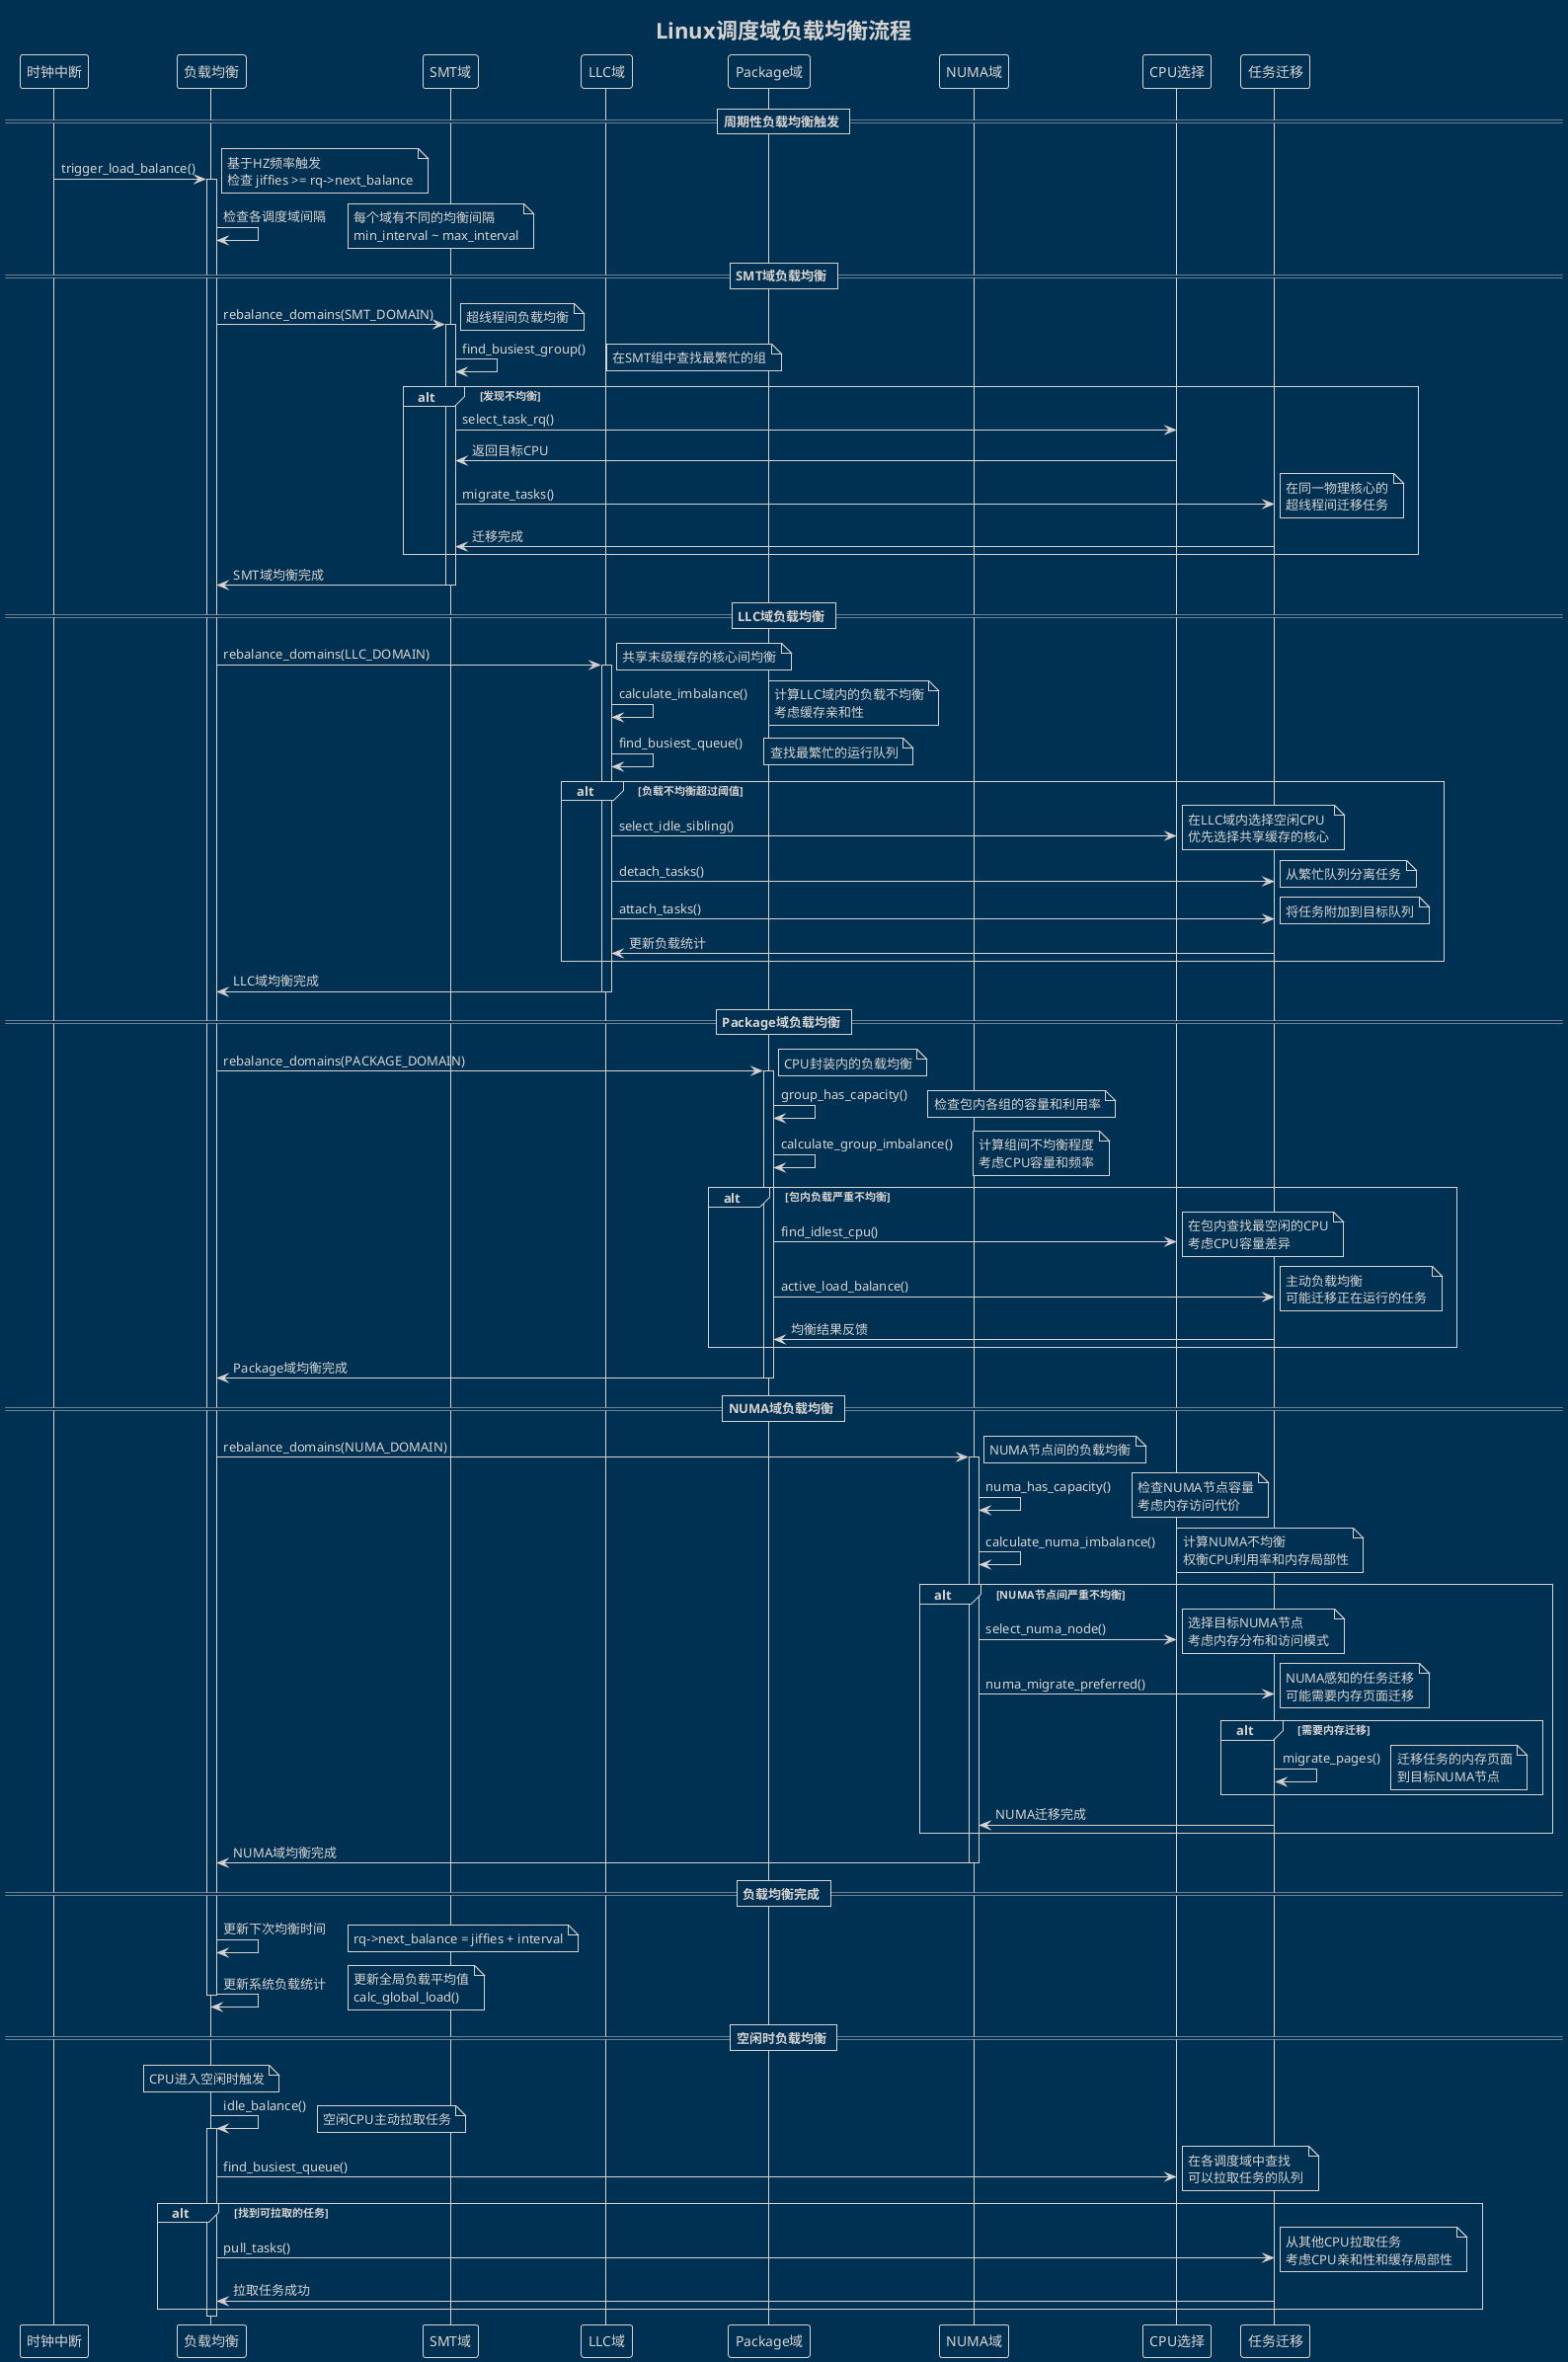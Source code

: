 @startuml 调度域负载均衡时序图
!theme blueprint
title Linux调度域负载均衡流程

participant "时钟中断" as Timer
participant "负载均衡" as LoadBalance
participant "SMT域" as SMT
participant "LLC域" as LLC  
participant "Package域" as Package
participant "NUMA域" as NUMA
participant "CPU选择" as CPUSelect
participant "任务迁移" as Migration

== 周期性负载均衡触发 ==

Timer -> LoadBalance: trigger_load_balance()
activate LoadBalance
note right: 基于HZ频率触发\n检查 jiffies >= rq->next_balance

LoadBalance -> LoadBalance: 检查各调度域间隔
note right: 每个域有不同的均衡间隔\nmin_interval ~ max_interval

== SMT域负载均衡 ==

LoadBalance -> SMT: rebalance_domains(SMT_DOMAIN)
activate SMT
note right: 超线程间负载均衡

SMT -> SMT: find_busiest_group()
note right: 在SMT组中查找最繁忙的组

alt 发现不均衡
    SMT -> CPUSelect: select_task_rq()
    CPUSelect -> SMT: 返回目标CPU
    
    SMT -> Migration: migrate_tasks()
    note right: 在同一物理核心的\n超线程间迁移任务
    
    Migration -> SMT: 迁移完成
end

SMT -> LoadBalance: SMT域均衡完成
deactivate SMT

== LLC域负载均衡 ==

LoadBalance -> LLC: rebalance_domains(LLC_DOMAIN)
activate LLC
note right: 共享末级缓存的核心间均衡

LLC -> LLC: calculate_imbalance()
note right: 计算LLC域内的负载不均衡\n考虑缓存亲和性

LLC -> LLC: find_busiest_queue()
note right: 查找最繁忙的运行队列

alt 负载不均衡超过阈值
    LLC -> CPUSelect: select_idle_sibling()
    note right: 在LLC域内选择空闲CPU\n优先选择共享缓存的核心
    
    LLC -> Migration: detach_tasks()
    note right: 从繁忙队列分离任务
    
    LLC -> Migration: attach_tasks()
    note right: 将任务附加到目标队列
    
    Migration -> LLC: 更新负载统计
end

LLC -> LoadBalance: LLC域均衡完成
deactivate LLC

== Package域负载均衡 ==

LoadBalance -> Package: rebalance_domains(PACKAGE_DOMAIN)
activate Package
note right: CPU封装内的负载均衡

Package -> Package: group_has_capacity()
note right: 检查包内各组的容量和利用率

Package -> Package: calculate_group_imbalance()
note right: 计算组间不均衡程度\n考虑CPU容量和频率

alt 包内负载严重不均衡
    Package -> CPUSelect: find_idlest_cpu()
    note right: 在包内查找最空闲的CPU\n考虑CPU容量差异
    
    Package -> Migration: active_load_balance()
    note right: 主动负载均衡\n可能迁移正在运行的任务
    
    Migration -> Package: 均衡结果反馈
end

Package -> LoadBalance: Package域均衡完成
deactivate Package

== NUMA域负载均衡 ==

LoadBalance -> NUMA: rebalance_domains(NUMA_DOMAIN)
activate NUMA
note right: NUMA节点间的负载均衡

NUMA -> NUMA: numa_has_capacity()
note right: 检查NUMA节点容量\n考虑内存访问代价

NUMA -> NUMA: calculate_numa_imbalance()
note right: 计算NUMA不均衡\n权衡CPU利用率和内存局部性

alt NUMA节点间严重不均衡
    NUMA -> CPUSelect: select_numa_node()
    note right: 选择目标NUMA节点\n考虑内存分布和访问模式
    
    NUMA -> Migration: numa_migrate_preferred()
    note right: NUMA感知的任务迁移\n可能需要内存页面迁移
    
    alt 需要内存迁移
        Migration -> Migration: migrate_pages()
        note right: 迁移任务的内存页面\n到目标NUMA节点
    end
    
    Migration -> NUMA: NUMA迁移完成
end

NUMA -> LoadBalance: NUMA域均衡完成
deactivate NUMA

== 负载均衡完成 ==

LoadBalance -> LoadBalance: 更新下次均衡时间
note right: rq->next_balance = jiffies + interval

LoadBalance -> LoadBalance: 更新系统负载统计
note right: 更新全局负载平均值\ncalc_global_load()

deactivate LoadBalance

== 空闲时负载均衡 ==

note over LoadBalance: CPU进入空闲时触发

LoadBalance -> LoadBalance: idle_balance()
activate LoadBalance
note right: 空闲CPU主动拉取任务

LoadBalance -> CPUSelect: find_busiest_queue()
note right: 在各调度域中查找\n可以拉取任务的队列

alt 找到可拉取的任务
    LoadBalance -> Migration: pull_tasks()
    note right: 从其他CPU拉取任务\n考虑CPU亲和性和缓存局部性
    
    Migration -> LoadBalance: 拉取任务成功
end

deactivate LoadBalance

@enduml 